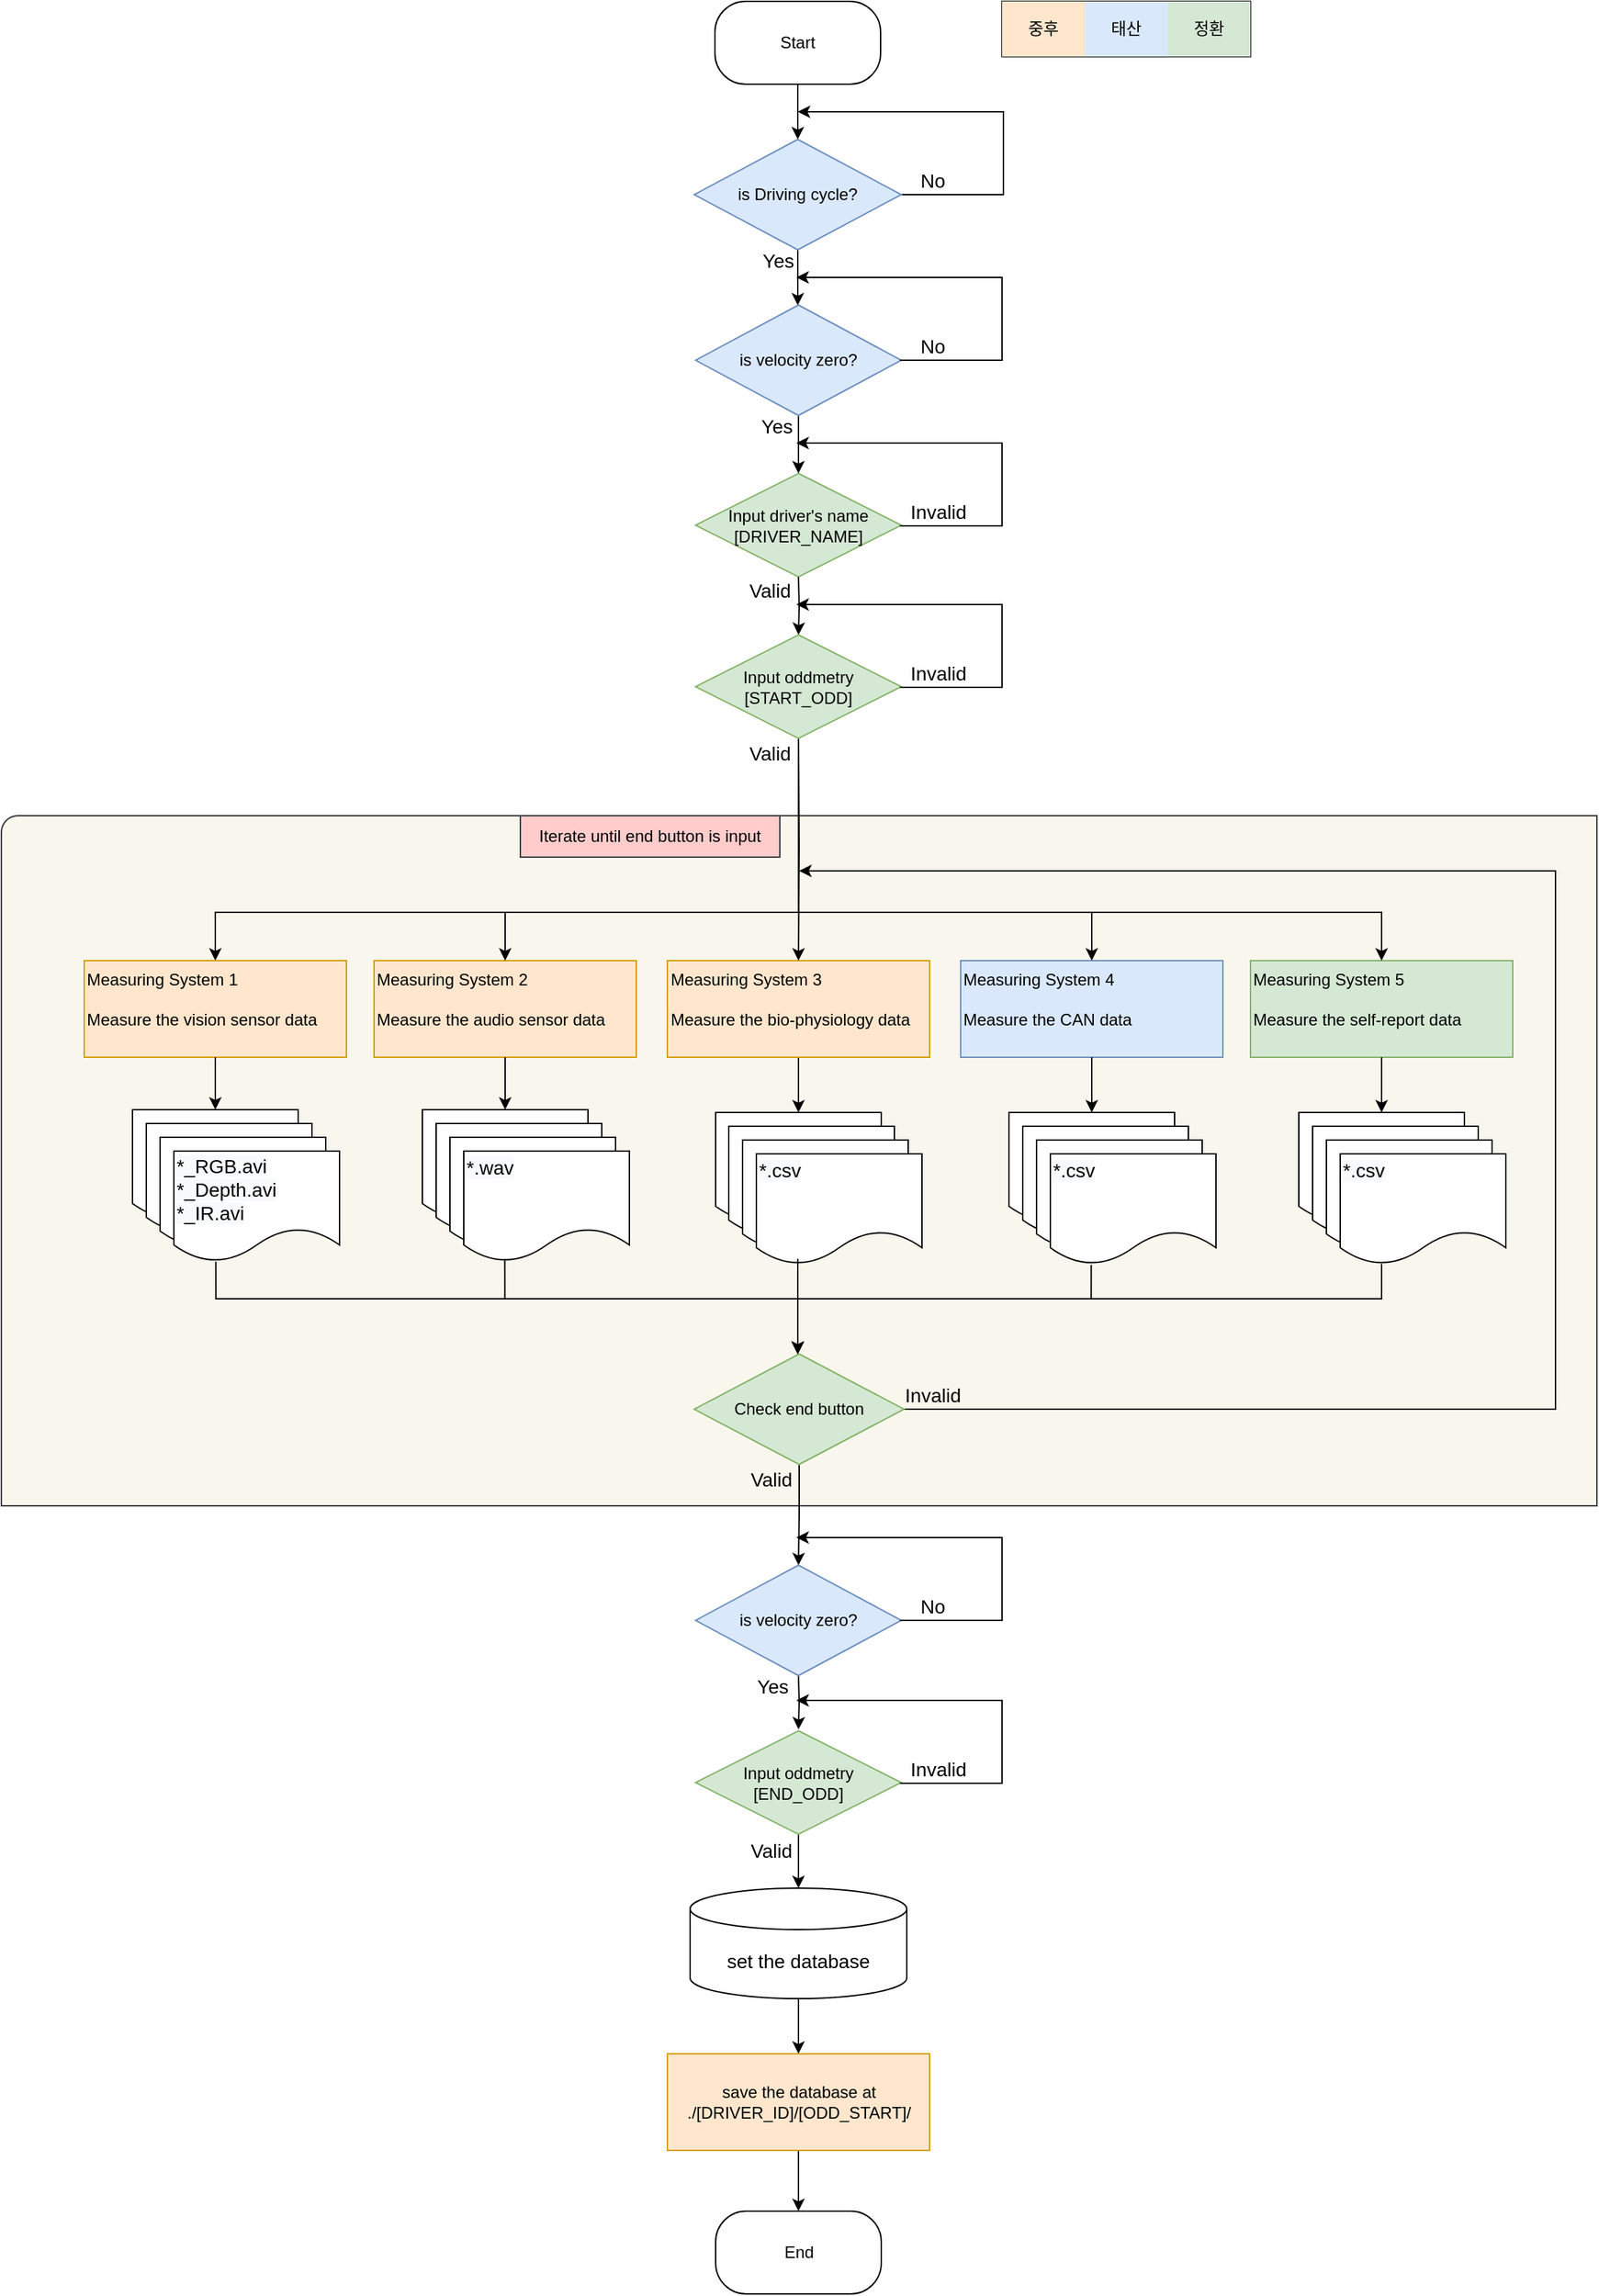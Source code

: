 <mxfile version="14.7.3" type="github">
  <diagram id="9sjSQOluyWNxVxPV03U9" name="Page-1">
    <mxGraphModel dx="2125" dy="693" grid="1" gridSize="10" guides="1" tooltips="1" connect="1" arrows="1" fold="1" page="1" pageScale="1" pageWidth="827" pageHeight="1169" math="0" shadow="0">
      <root>
        <mxCell id="0" />
        <mxCell id="1" parent="0" />
        <mxCell id="drxS9ock35KbLHNgBIPW-17" value="" style="verticalLabelPosition=bottom;verticalAlign=top;html=1;shape=mxgraph.basic.corner_round_rect;dx=6;fillColor=#f9f7ed;strokeColor=#36393d;" vertex="1" parent="1">
          <mxGeometry x="-366" y="940" width="1156" height="500" as="geometry" />
        </mxCell>
        <mxCell id="3FpeJXdNMxqSQx9x5M5K-36" style="edgeStyle=orthogonalEdgeStyle;rounded=0;orthogonalLoop=1;jettySize=auto;html=1;entryX=0.5;entryY=0;entryDx=0;entryDy=0;fontSize=14;" parent="1" source="m9pNgjzwdB8XfwKqfXNE-1" target="m9pNgjzwdB8XfwKqfXNE-2" edge="1">
          <mxGeometry relative="1" as="geometry" />
        </mxCell>
        <mxCell id="m9pNgjzwdB8XfwKqfXNE-1" value="Start" style="rounded=1;whiteSpace=wrap;html=1;arcSize=37;" parent="1" vertex="1">
          <mxGeometry x="151" y="350" width="120" height="60" as="geometry" />
        </mxCell>
        <mxCell id="3FpeJXdNMxqSQx9x5M5K-37" style="edgeStyle=orthogonalEdgeStyle;rounded=0;orthogonalLoop=1;jettySize=auto;html=1;fontSize=14;" parent="1" source="m9pNgjzwdB8XfwKqfXNE-2" target="m9pNgjzwdB8XfwKqfXNE-16" edge="1">
          <mxGeometry relative="1" as="geometry">
            <Array as="points">
              <mxPoint x="211" y="550" />
              <mxPoint x="211" y="550" />
            </Array>
          </mxGeometry>
        </mxCell>
        <mxCell id="drxS9ock35KbLHNgBIPW-2" value="" style="edgeStyle=orthogonalEdgeStyle;rounded=0;orthogonalLoop=1;jettySize=auto;html=1;" edge="1" parent="1" source="m9pNgjzwdB8XfwKqfXNE-2">
          <mxGeometry relative="1" as="geometry">
            <mxPoint x="211" y="430" as="targetPoint" />
            <Array as="points">
              <mxPoint x="360" y="490" />
              <mxPoint x="360" y="430" />
            </Array>
          </mxGeometry>
        </mxCell>
        <mxCell id="m9pNgjzwdB8XfwKqfXNE-2" value="is Driving cycle?" style="rhombus;whiteSpace=wrap;html=1;fillColor=#dae8fc;strokeColor=#6c8ebf;" parent="1" vertex="1">
          <mxGeometry x="136" y="450" width="150" height="80" as="geometry" />
        </mxCell>
        <mxCell id="m9pNgjzwdB8XfwKqfXNE-22" style="edgeStyle=orthogonalEdgeStyle;rounded=0;orthogonalLoop=1;jettySize=auto;html=1;exitX=0.5;exitY=1;exitDx=0;exitDy=0;fontSize=14;" parent="1" target="m9pNgjzwdB8XfwKqfXNE-15" edge="1">
          <mxGeometry relative="1" as="geometry">
            <mxPoint x="404" y="990" as="targetPoint" />
            <mxPoint x="211.5" y="878" as="sourcePoint" />
            <Array as="points">
              <mxPoint x="211" y="1010" />
              <mxPoint x="-211" y="1010" />
            </Array>
          </mxGeometry>
        </mxCell>
        <mxCell id="m9pNgjzwdB8XfwKqfXNE-12" value="Input driver&#39;s name&lt;br&gt;[DRIVER_NAME]" style="rhombus;whiteSpace=wrap;html=1;fillColor=#d5e8d4;strokeColor=#82b366;" parent="1" vertex="1">
          <mxGeometry x="137" y="692" width="149" height="75" as="geometry" />
        </mxCell>
        <mxCell id="m9pNgjzwdB8XfwKqfXNE-15" value="Measuring System 1&lt;br&gt;&lt;br&gt;&lt;div style=&quot;text-align: right&quot;&gt;&lt;span&gt;Measure the vision sensor data&lt;/span&gt;&lt;/div&gt;" style="whiteSpace=wrap;html=1;align=left;verticalAlign=top;fillColor=#ffe6cc;strokeColor=#d79b00;" parent="1" vertex="1">
          <mxGeometry x="-306" y="1045" width="190" height="70" as="geometry" />
        </mxCell>
        <mxCell id="3FpeJXdNMxqSQx9x5M5K-38" style="edgeStyle=orthogonalEdgeStyle;rounded=0;orthogonalLoop=1;jettySize=auto;html=1;fontSize=14;" parent="1" source="m9pNgjzwdB8XfwKqfXNE-16" target="m9pNgjzwdB8XfwKqfXNE-12" edge="1">
          <mxGeometry relative="1" as="geometry" />
        </mxCell>
        <mxCell id="m9pNgjzwdB8XfwKqfXNE-16" value="is velocity zero?" style="rhombus;whiteSpace=wrap;html=1;fillColor=#dae8fc;strokeColor=#6c8ebf;" parent="1" vertex="1">
          <mxGeometry x="137" y="570" width="149" height="80" as="geometry" />
        </mxCell>
        <mxCell id="3FpeJXdNMxqSQx9x5M5K-30" style="edgeStyle=orthogonalEdgeStyle;rounded=0;orthogonalLoop=1;jettySize=auto;html=1;exitX=1;exitY=0.5;exitDx=0;exitDy=0;fontSize=14;" parent="1" source="m9pNgjzwdB8XfwKqfXNE-21" edge="1">
          <mxGeometry relative="1" as="geometry">
            <mxPoint x="212" y="980" as="targetPoint" />
            <Array as="points">
              <mxPoint x="760" y="1370" />
              <mxPoint x="760" y="980" />
              <mxPoint x="212" y="980" />
            </Array>
          </mxGeometry>
        </mxCell>
        <mxCell id="3FpeJXdNMxqSQx9x5M5K-53" style="edgeStyle=orthogonalEdgeStyle;rounded=0;orthogonalLoop=1;jettySize=auto;html=1;fontSize=14;entryX=0.5;entryY=0;entryDx=0;entryDy=0;" parent="1" source="m9pNgjzwdB8XfwKqfXNE-21" target="drxS9ock35KbLHNgBIPW-22" edge="1">
          <mxGeometry relative="1" as="geometry">
            <mxPoint x="211.5" y="1482" as="targetPoint" />
          </mxGeometry>
        </mxCell>
        <mxCell id="m9pNgjzwdB8XfwKqfXNE-21" value="Check end button" style="rhombus;whiteSpace=wrap;html=1;fillColor=#d5e8d4;strokeColor=#82b366;" parent="1" vertex="1">
          <mxGeometry x="136" y="1330" width="152" height="80" as="geometry" />
        </mxCell>
        <mxCell id="3FpeJXdNMxqSQx9x5M5K-54" style="edgeStyle=orthogonalEdgeStyle;rounded=0;orthogonalLoop=1;jettySize=auto;html=1;fontSize=14;exitX=0.5;exitY=1;exitDx=0;exitDy=0;" parent="1" source="drxS9ock35KbLHNgBIPW-28" target="m9pNgjzwdB8XfwKqfXNE-29" edge="1">
          <mxGeometry relative="1" as="geometry">
            <mxPoint x="211.5" y="1682" as="sourcePoint" />
          </mxGeometry>
        </mxCell>
        <mxCell id="m9pNgjzwdB8XfwKqfXNE-26" value="" style="shape=document;whiteSpace=wrap;html=1;boundedLbl=1;fontSize=14;align=left;" parent="1" vertex="1">
          <mxGeometry x="-271" y="1153" width="120" height="80" as="geometry" />
        </mxCell>
        <mxCell id="3FpeJXdNMxqSQx9x5M5K-55" style="edgeStyle=orthogonalEdgeStyle;rounded=0;orthogonalLoop=1;jettySize=auto;html=1;entryX=0.5;entryY=0;entryDx=0;entryDy=0;fontSize=14;" parent="1" source="m9pNgjzwdB8XfwKqfXNE-29" target="3FpeJXdNMxqSQx9x5M5K-29" edge="1">
          <mxGeometry relative="1" as="geometry" />
        </mxCell>
        <mxCell id="m9pNgjzwdB8XfwKqfXNE-29" value="set the database" style="shape=cylinder3;whiteSpace=wrap;html=1;boundedLbl=1;backgroundOutline=1;size=15;fontSize=14;align=center;" parent="1" vertex="1">
          <mxGeometry x="133" y="1717" width="157" height="80" as="geometry" />
        </mxCell>
        <mxCell id="3FpeJXdNMxqSQx9x5M5K-1" value="" style="shape=document;whiteSpace=wrap;html=1;boundedLbl=1;fontSize=14;align=left;" parent="1" vertex="1">
          <mxGeometry x="-261" y="1163" width="120" height="80" as="geometry" />
        </mxCell>
        <mxCell id="3FpeJXdNMxqSQx9x5M5K-2" value="" style="shape=document;whiteSpace=wrap;html=1;boundedLbl=1;fontSize=14;align=left;" parent="1" vertex="1">
          <mxGeometry x="-251" y="1173" width="120" height="80" as="geometry" />
        </mxCell>
        <mxCell id="3FpeJXdNMxqSQx9x5M5K-3" value="&#xa;&#xa;&lt;span style=&quot;color: rgb(0, 0, 0); font-family: helvetica; font-size: 14px; font-style: normal; font-weight: 400; letter-spacing: normal; text-indent: 0px; text-transform: none; word-spacing: 0px; background-color: rgb(248, 249, 250); display: inline; float: none;&quot;&gt;*_RGB.avi&lt;/span&gt;&lt;br style=&quot;color: rgb(0, 0, 0); font-family: helvetica; font-size: 14px; font-style: normal; font-weight: 400; letter-spacing: normal; text-indent: 0px; text-transform: none; word-spacing: 0px; background-color: rgb(248, 249, 250);&quot;&gt;&lt;span style=&quot;color: rgb(0, 0, 0); font-family: helvetica; font-size: 14px; font-style: normal; font-weight: 400; letter-spacing: normal; text-indent: 0px; text-transform: none; word-spacing: 0px; background-color: rgb(248, 249, 250); display: inline; float: none;&quot;&gt;*_Depth.avi&lt;/span&gt;&lt;br style=&quot;color: rgb(0, 0, 0); font-family: helvetica; font-size: 14px; font-style: normal; font-weight: 400; letter-spacing: normal; text-indent: 0px; text-transform: none; word-spacing: 0px; background-color: rgb(248, 249, 250);&quot;&gt;&lt;span style=&quot;color: rgb(0, 0, 0); font-family: helvetica; font-size: 14px; font-style: normal; font-weight: 400; letter-spacing: normal; text-indent: 0px; text-transform: none; word-spacing: 0px; background-color: rgb(248, 249, 250); display: inline; float: none;&quot;&gt;*_IR.avi&lt;/span&gt;&#xa;&#xa;" style="shape=document;whiteSpace=wrap;html=1;boundedLbl=1;fontSize=14;align=left;verticalAlign=middle;" parent="1" vertex="1">
          <mxGeometry x="-241" y="1183" width="120" height="80" as="geometry" />
        </mxCell>
        <mxCell id="3FpeJXdNMxqSQx9x5M5K-4" value="Measuring System 2&lt;br&gt;&lt;br&gt;&lt;div style=&quot;text-align: right&quot;&gt;&lt;span&gt;Measure the audio sensor data&lt;/span&gt;&lt;/div&gt;" style="whiteSpace=wrap;html=1;align=left;verticalAlign=top;fillColor=#ffe6cc;strokeColor=#d79b00;" parent="1" vertex="1">
          <mxGeometry x="-96" y="1045" width="190" height="70" as="geometry" />
        </mxCell>
        <mxCell id="3FpeJXdNMxqSQx9x5M5K-45" style="edgeStyle=orthogonalEdgeStyle;rounded=0;orthogonalLoop=1;jettySize=auto;html=1;fontSize=14;" parent="1" source="3FpeJXdNMxqSQx9x5M5K-5" target="3FpeJXdNMxqSQx9x5M5K-11" edge="1">
          <mxGeometry relative="1" as="geometry" />
        </mxCell>
        <mxCell id="3FpeJXdNMxqSQx9x5M5K-5" value="Measuring System 3&lt;br&gt;&lt;br&gt;&lt;div style=&quot;text-align: right&quot;&gt;Measure the bio-physiology data&lt;br&gt;&lt;/div&gt;" style="whiteSpace=wrap;html=1;align=left;verticalAlign=top;fillColor=#ffe6cc;strokeColor=#d79b00;" parent="1" vertex="1">
          <mxGeometry x="116.5" y="1045" width="190" height="70" as="geometry" />
        </mxCell>
        <mxCell id="3FpeJXdNMxqSQx9x5M5K-6" value="Measuring System 4&lt;br&gt;&lt;br&gt;&lt;div style=&quot;text-align: right&quot;&gt;&lt;span&gt;Measure the CAN data&lt;/span&gt;&lt;/div&gt;" style="whiteSpace=wrap;html=1;align=left;verticalAlign=top;fillColor=#dae8fc;strokeColor=#6c8ebf;" parent="1" vertex="1">
          <mxGeometry x="329" y="1045" width="190" height="70" as="geometry" />
        </mxCell>
        <mxCell id="3FpeJXdNMxqSQx9x5M5K-7" value="" style="shape=document;whiteSpace=wrap;html=1;boundedLbl=1;fontSize=14;align=left;" parent="1" vertex="1">
          <mxGeometry x="-61" y="1153" width="120" height="80" as="geometry" />
        </mxCell>
        <mxCell id="3FpeJXdNMxqSQx9x5M5K-8" value="" style="shape=document;whiteSpace=wrap;html=1;boundedLbl=1;fontSize=14;align=left;" parent="1" vertex="1">
          <mxGeometry x="-51" y="1163" width="120" height="80" as="geometry" />
        </mxCell>
        <mxCell id="3FpeJXdNMxqSQx9x5M5K-9" value="" style="shape=document;whiteSpace=wrap;html=1;boundedLbl=1;fontSize=14;align=left;" parent="1" vertex="1">
          <mxGeometry x="-41" y="1173" width="120" height="80" as="geometry" />
        </mxCell>
        <mxCell id="3FpeJXdNMxqSQx9x5M5K-10" value="&#xa;&#xa;&lt;span style=&quot;color: rgb(0, 0, 0); font-family: helvetica; font-size: 14px; font-style: normal; font-weight: 400; letter-spacing: normal; text-align: left; text-indent: 0px; text-transform: none; word-spacing: 0px; background-color: rgb(248, 249, 250); display: inline; float: none;&quot;&gt;*.wav&lt;/span&gt;&#xa;&#xa;" style="shape=document;whiteSpace=wrap;html=1;boundedLbl=1;fontSize=14;align=left;verticalAlign=bottom;" parent="1" vertex="1">
          <mxGeometry x="-31" y="1183" width="120" height="80" as="geometry" />
        </mxCell>
        <mxCell id="3FpeJXdNMxqSQx9x5M5K-11" value="" style="shape=document;whiteSpace=wrap;html=1;boundedLbl=1;fontSize=14;align=left;" parent="1" vertex="1">
          <mxGeometry x="151.5" y="1155" width="120" height="80" as="geometry" />
        </mxCell>
        <mxCell id="3FpeJXdNMxqSQx9x5M5K-12" value="" style="shape=document;whiteSpace=wrap;html=1;boundedLbl=1;fontSize=14;align=left;" parent="1" vertex="1">
          <mxGeometry x="161" y="1165" width="120" height="80" as="geometry" />
        </mxCell>
        <mxCell id="3FpeJXdNMxqSQx9x5M5K-13" value="" style="shape=document;whiteSpace=wrap;html=1;boundedLbl=1;fontSize=14;align=left;" parent="1" vertex="1">
          <mxGeometry x="171" y="1175" width="120" height="80" as="geometry" />
        </mxCell>
        <mxCell id="3FpeJXdNMxqSQx9x5M5K-14" value="&#xa;&#xa;&lt;span style=&quot;color: rgb(0, 0, 0); font-family: helvetica; font-size: 14px; font-style: normal; font-weight: 400; letter-spacing: normal; text-align: left; text-indent: 0px; text-transform: none; word-spacing: 0px; background-color: rgb(248, 249, 250); display: inline; float: none;&quot;&gt;*.csv&lt;/span&gt;&#xa;&#xa;" style="shape=document;whiteSpace=wrap;html=1;boundedLbl=1;fontSize=14;align=left;verticalAlign=bottom;" parent="1" vertex="1">
          <mxGeometry x="181" y="1185" width="120" height="80" as="geometry" />
        </mxCell>
        <mxCell id="3FpeJXdNMxqSQx9x5M5K-15" value="" style="shape=document;whiteSpace=wrap;html=1;boundedLbl=1;fontSize=14;align=left;" parent="1" vertex="1">
          <mxGeometry x="364" y="1155" width="120" height="80" as="geometry" />
        </mxCell>
        <mxCell id="3FpeJXdNMxqSQx9x5M5K-16" value="" style="shape=document;whiteSpace=wrap;html=1;boundedLbl=1;fontSize=14;align=left;" parent="1" vertex="1">
          <mxGeometry x="374" y="1165" width="120" height="80" as="geometry" />
        </mxCell>
        <mxCell id="3FpeJXdNMxqSQx9x5M5K-17" value="" style="shape=document;whiteSpace=wrap;html=1;boundedLbl=1;fontSize=14;align=left;" parent="1" vertex="1">
          <mxGeometry x="384" y="1175" width="120" height="80" as="geometry" />
        </mxCell>
        <mxCell id="3FpeJXdNMxqSQx9x5M5K-18" value="&#xa;&#xa;&lt;span style=&quot;color: rgb(0, 0, 0); font-family: helvetica; font-size: 14px; font-style: normal; font-weight: 400; letter-spacing: normal; text-align: left; text-indent: 0px; text-transform: none; word-spacing: 0px; background-color: rgb(248, 249, 250); display: inline; float: none;&quot;&gt;*.csv&lt;/span&gt;&#xa;&#xa;" style="shape=document;whiteSpace=wrap;html=1;boundedLbl=1;fontSize=14;align=left;verticalAlign=bottom;" parent="1" vertex="1">
          <mxGeometry x="394" y="1185" width="120" height="80" as="geometry" />
        </mxCell>
        <mxCell id="3FpeJXdNMxqSQx9x5M5K-23" value="Measuring System 5&lt;br&gt;&lt;br&gt;&lt;div style=&quot;text-align: right&quot;&gt;&lt;span&gt;Measure the self-report data&lt;/span&gt;&lt;/div&gt;" style="whiteSpace=wrap;html=1;align=left;verticalAlign=top;fillColor=#d5e8d4;strokeColor=#82b366;" parent="1" vertex="1">
          <mxGeometry x="539" y="1045" width="190" height="70" as="geometry" />
        </mxCell>
        <mxCell id="3FpeJXdNMxqSQx9x5M5K-24" value="" style="shape=document;whiteSpace=wrap;html=1;boundedLbl=1;fontSize=14;align=left;" parent="1" vertex="1">
          <mxGeometry x="574" y="1155" width="120" height="80" as="geometry" />
        </mxCell>
        <mxCell id="3FpeJXdNMxqSQx9x5M5K-25" value="" style="shape=document;whiteSpace=wrap;html=1;boundedLbl=1;fontSize=14;align=left;" parent="1" vertex="1">
          <mxGeometry x="584" y="1165" width="120" height="80" as="geometry" />
        </mxCell>
        <mxCell id="3FpeJXdNMxqSQx9x5M5K-26" value="" style="shape=document;whiteSpace=wrap;html=1;boundedLbl=1;fontSize=14;align=left;" parent="1" vertex="1">
          <mxGeometry x="594" y="1175" width="120" height="80" as="geometry" />
        </mxCell>
        <mxCell id="3FpeJXdNMxqSQx9x5M5K-27" value="&#xa;&#xa;&lt;span style=&quot;color: rgb(0, 0, 0); font-family: helvetica; font-size: 14px; font-style: normal; font-weight: 400; letter-spacing: normal; text-align: left; text-indent: 0px; text-transform: none; word-spacing: 0px; background-color: rgb(248, 249, 250); display: inline; float: none;&quot;&gt;*.csv&lt;/span&gt;&#xa;&#xa;" style="shape=document;whiteSpace=wrap;html=1;boundedLbl=1;fontSize=14;align=left;verticalAlign=bottom;" parent="1" vertex="1">
          <mxGeometry x="604" y="1185" width="120" height="80" as="geometry" />
        </mxCell>
        <mxCell id="3FpeJXdNMxqSQx9x5M5K-44" style="edgeStyle=orthogonalEdgeStyle;rounded=0;orthogonalLoop=1;jettySize=auto;html=1;fontSize=14;" parent="1" source="3FpeJXdNMxqSQx9x5M5K-29" target="3FpeJXdNMxqSQx9x5M5K-43" edge="1">
          <mxGeometry relative="1" as="geometry" />
        </mxCell>
        <mxCell id="3FpeJXdNMxqSQx9x5M5K-29" value="save the database at&lt;br&gt;./[DRIVER_ID]/[ODD_START]/" style="whiteSpace=wrap;html=1;align=center;verticalAlign=middle;fillColor=#ffe6cc;strokeColor=#d79b00;" parent="1" vertex="1">
          <mxGeometry x="116.5" y="1837" width="190" height="70" as="geometry" />
        </mxCell>
        <mxCell id="3FpeJXdNMxqSQx9x5M5K-31" style="edgeStyle=orthogonalEdgeStyle;rounded=0;orthogonalLoop=1;jettySize=auto;html=1;exitX=0.5;exitY=1;exitDx=0;exitDy=0;fontSize=14;entryX=0.5;entryY=0;entryDx=0;entryDy=0;" parent="1" target="3FpeJXdNMxqSQx9x5M5K-4" edge="1">
          <mxGeometry relative="1" as="geometry">
            <mxPoint x="-200.941" y="1040" as="targetPoint" />
            <mxPoint x="211.5" y="878" as="sourcePoint" />
            <Array as="points">
              <mxPoint x="211" y="1010" />
              <mxPoint x="-1" y="1010" />
            </Array>
          </mxGeometry>
        </mxCell>
        <mxCell id="3FpeJXdNMxqSQx9x5M5K-32" style="edgeStyle=orthogonalEdgeStyle;rounded=0;orthogonalLoop=1;jettySize=auto;html=1;exitX=0.5;exitY=1;exitDx=0;exitDy=0;fontSize=14;" parent="1" target="3FpeJXdNMxqSQx9x5M5K-5" edge="1">
          <mxGeometry relative="1" as="geometry">
            <mxPoint x="9" y="1040" as="targetPoint" />
            <mxPoint x="211.5" y="878" as="sourcePoint" />
          </mxGeometry>
        </mxCell>
        <mxCell id="3FpeJXdNMxqSQx9x5M5K-33" style="edgeStyle=orthogonalEdgeStyle;rounded=0;orthogonalLoop=1;jettySize=auto;html=1;exitX=0.5;exitY=1;exitDx=0;exitDy=0;fontSize=14;entryX=0.5;entryY=0;entryDx=0;entryDy=0;" parent="1" target="3FpeJXdNMxqSQx9x5M5K-6" edge="1">
          <mxGeometry relative="1" as="geometry">
            <mxPoint x="19" y="1050" as="targetPoint" />
            <mxPoint x="211.5" y="878" as="sourcePoint" />
            <Array as="points">
              <mxPoint x="211" y="1010" />
              <mxPoint x="424" y="1010" />
            </Array>
          </mxGeometry>
        </mxCell>
        <mxCell id="3FpeJXdNMxqSQx9x5M5K-34" style="edgeStyle=orthogonalEdgeStyle;rounded=0;orthogonalLoop=1;jettySize=auto;html=1;fontSize=14;entryX=0.5;entryY=0;entryDx=0;entryDy=0;exitX=0.5;exitY=1;exitDx=0;exitDy=0;" parent="1" target="3FpeJXdNMxqSQx9x5M5K-23" edge="1">
          <mxGeometry relative="1" as="geometry">
            <mxPoint x="434.0" y="1040" as="targetPoint" />
            <mxPoint x="211.5" y="878" as="sourcePoint" />
            <Array as="points">
              <mxPoint x="211" y="1010" />
              <mxPoint x="634" y="1010" />
            </Array>
          </mxGeometry>
        </mxCell>
        <mxCell id="3FpeJXdNMxqSQx9x5M5K-43" value="End" style="rounded=1;whiteSpace=wrap;html=1;arcSize=37;" parent="1" vertex="1">
          <mxGeometry x="151.5" y="1951" width="120" height="60" as="geometry" />
        </mxCell>
        <mxCell id="3FpeJXdNMxqSQx9x5M5K-48" style="edgeStyle=orthogonalEdgeStyle;rounded=0;orthogonalLoop=1;jettySize=auto;html=1;fontSize=14;exitX=0.25;exitY=1.007;exitDx=0;exitDy=0;exitPerimeter=0;" parent="1" source="3FpeJXdNMxqSQx9x5M5K-14" edge="1">
          <mxGeometry relative="1" as="geometry">
            <mxPoint x="211.16" y="1331" as="sourcePoint" />
            <mxPoint x="211" y="1330" as="targetPoint" />
            <Array as="points">
              <mxPoint x="211" y="1261" />
              <mxPoint x="211" y="1261" />
            </Array>
          </mxGeometry>
        </mxCell>
        <mxCell id="3FpeJXdNMxqSQx9x5M5K-49" style="edgeStyle=orthogonalEdgeStyle;rounded=0;orthogonalLoop=1;jettySize=auto;html=1;fontSize=14;exitX=0.248;exitY=0.977;exitDx=0;exitDy=0;exitPerimeter=0;" parent="1" source="3FpeJXdNMxqSQx9x5M5K-10" edge="1">
          <mxGeometry relative="1" as="geometry">
            <mxPoint x="251" y="1311" as="sourcePoint" />
            <mxPoint x="211" y="1330" as="targetPoint" />
            <Array as="points">
              <mxPoint x="-1" y="1290" />
              <mxPoint x="211" y="1290" />
            </Array>
          </mxGeometry>
        </mxCell>
        <mxCell id="3FpeJXdNMxqSQx9x5M5K-50" style="edgeStyle=orthogonalEdgeStyle;rounded=0;orthogonalLoop=1;jettySize=auto;html=1;fontSize=14;exitX=0.253;exitY=1.002;exitDx=0;exitDy=0;exitPerimeter=0;" parent="1" source="3FpeJXdNMxqSQx9x5M5K-3" edge="1">
          <mxGeometry relative="1" as="geometry">
            <mxPoint x="-177" y="1281" as="sourcePoint" />
            <mxPoint x="211" y="1330" as="targetPoint" />
            <Array as="points">
              <mxPoint x="-211" y="1290" />
              <mxPoint x="211" y="1290" />
            </Array>
          </mxGeometry>
        </mxCell>
        <mxCell id="3FpeJXdNMxqSQx9x5M5K-51" style="edgeStyle=orthogonalEdgeStyle;rounded=0;orthogonalLoop=1;jettySize=auto;html=1;fontSize=14;exitX=0.247;exitY=1.007;exitDx=0;exitDy=0;exitPerimeter=0;" parent="1" source="3FpeJXdNMxqSQx9x5M5K-18" edge="1">
          <mxGeometry relative="1" as="geometry">
            <mxPoint x="390" y="1371" as="sourcePoint" />
            <mxPoint x="211" y="1330" as="targetPoint" />
            <Array as="points">
              <mxPoint x="424" y="1290" />
              <mxPoint x="211" y="1290" />
            </Array>
          </mxGeometry>
        </mxCell>
        <mxCell id="3FpeJXdNMxqSQx9x5M5K-52" style="edgeStyle=orthogonalEdgeStyle;rounded=0;orthogonalLoop=1;jettySize=auto;html=1;fontSize=14;exitX=0.25;exitY=0.997;exitDx=0;exitDy=0;exitPerimeter=0;" parent="1" source="3FpeJXdNMxqSQx9x5M5K-27" edge="1">
          <mxGeometry relative="1" as="geometry">
            <mxPoint x="466.64" y="1293.16" as="sourcePoint" />
            <mxPoint x="211" y="1330" as="targetPoint" />
            <Array as="points">
              <mxPoint x="634" y="1290" />
              <mxPoint x="211" y="1290" />
            </Array>
          </mxGeometry>
        </mxCell>
        <mxCell id="3FpeJXdNMxqSQx9x5M5K-57" style="edgeStyle=orthogonalEdgeStyle;rounded=0;orthogonalLoop=1;jettySize=auto;html=1;fontSize=14;" parent="1" edge="1">
          <mxGeometry relative="1" as="geometry">
            <mxPoint x="211.5" y="1562" as="sourcePoint" />
            <mxPoint x="211.5" y="1602" as="targetPoint" />
          </mxGeometry>
        </mxCell>
        <mxCell id="3FpeJXdNMxqSQx9x5M5K-58" style="edgeStyle=orthogonalEdgeStyle;rounded=0;orthogonalLoop=1;jettySize=auto;html=1;fontSize=14;exitX=0.5;exitY=1;exitDx=0;exitDy=0;entryX=0.5;entryY=0;entryDx=0;entryDy=0;" parent="1" source="3FpeJXdNMxqSQx9x5M5K-4" target="3FpeJXdNMxqSQx9x5M5K-7" edge="1">
          <mxGeometry relative="1" as="geometry">
            <mxPoint x="221.5" y="1157" as="sourcePoint" />
            <mxPoint x="221.5" y="1247" as="targetPoint" />
          </mxGeometry>
        </mxCell>
        <mxCell id="3FpeJXdNMxqSQx9x5M5K-59" style="edgeStyle=orthogonalEdgeStyle;rounded=0;orthogonalLoop=1;jettySize=auto;html=1;fontSize=14;exitX=0.5;exitY=1;exitDx=0;exitDy=0;entryX=0.5;entryY=0;entryDx=0;entryDy=0;" parent="1" source="m9pNgjzwdB8XfwKqfXNE-15" target="m9pNgjzwdB8XfwKqfXNE-26" edge="1">
          <mxGeometry relative="1" as="geometry">
            <mxPoint x="9" y="1157" as="sourcePoint" />
            <mxPoint x="-6" y="1247" as="targetPoint" />
          </mxGeometry>
        </mxCell>
        <mxCell id="3FpeJXdNMxqSQx9x5M5K-60" style="edgeStyle=orthogonalEdgeStyle;rounded=0;orthogonalLoop=1;jettySize=auto;html=1;fontSize=14;exitX=0.5;exitY=1;exitDx=0;exitDy=0;entryX=0.5;entryY=0;entryDx=0;entryDy=0;" parent="1" source="3FpeJXdNMxqSQx9x5M5K-6" target="3FpeJXdNMxqSQx9x5M5K-15" edge="1">
          <mxGeometry relative="1" as="geometry">
            <mxPoint x="221.5" y="1157" as="sourcePoint" />
            <mxPoint x="221.5" y="1247" as="targetPoint" />
          </mxGeometry>
        </mxCell>
        <mxCell id="3FpeJXdNMxqSQx9x5M5K-61" style="edgeStyle=orthogonalEdgeStyle;rounded=0;orthogonalLoop=1;jettySize=auto;html=1;fontSize=14;exitX=0.5;exitY=1;exitDx=0;exitDy=0;entryX=0.5;entryY=0;entryDx=0;entryDy=0;" parent="1" source="3FpeJXdNMxqSQx9x5M5K-23" target="3FpeJXdNMxqSQx9x5M5K-24" edge="1">
          <mxGeometry relative="1" as="geometry">
            <mxPoint x="231.5" y="1167" as="sourcePoint" />
            <mxPoint x="231.5" y="1257" as="targetPoint" />
          </mxGeometry>
        </mxCell>
        <mxCell id="3FpeJXdNMxqSQx9x5M5K-62" value="" style="shape=table;html=1;whiteSpace=wrap;startSize=0;container=1;collapsible=0;childLayout=tableLayout;fontSize=14;align=left;" parent="1" vertex="1">
          <mxGeometry x="359" y="350" width="180" height="40" as="geometry" />
        </mxCell>
        <mxCell id="3FpeJXdNMxqSQx9x5M5K-63" value="" style="shape=partialRectangle;html=1;whiteSpace=wrap;collapsible=0;dropTarget=0;pointerEvents=0;fillColor=none;top=0;left=0;bottom=0;right=0;points=[[0,0.5],[1,0.5]];portConstraint=eastwest;" parent="3FpeJXdNMxqSQx9x5M5K-62" vertex="1">
          <mxGeometry width="180" height="40" as="geometry" />
        </mxCell>
        <mxCell id="3FpeJXdNMxqSQx9x5M5K-64" value="중후" style="shape=partialRectangle;html=1;whiteSpace=wrap;connectable=0;fillColor=#ffe6cc;top=0;left=0;bottom=0;right=0;overflow=hidden;strokeColor=#d79b00;" parent="3FpeJXdNMxqSQx9x5M5K-63" vertex="1">
          <mxGeometry width="60" height="40" as="geometry" />
        </mxCell>
        <mxCell id="3FpeJXdNMxqSQx9x5M5K-65" value="태산" style="shape=partialRectangle;html=1;whiteSpace=wrap;connectable=0;fillColor=#dae8fc;top=0;left=0;bottom=0;right=0;overflow=hidden;strokeColor=#6c8ebf;" parent="3FpeJXdNMxqSQx9x5M5K-63" vertex="1">
          <mxGeometry x="60" width="60" height="40" as="geometry" />
        </mxCell>
        <mxCell id="3FpeJXdNMxqSQx9x5M5K-66" value="정환" style="shape=partialRectangle;html=1;whiteSpace=wrap;connectable=0;fillColor=#d5e8d4;top=0;left=0;bottom=0;right=0;overflow=hidden;strokeColor=#82b366;" parent="3FpeJXdNMxqSQx9x5M5K-63" vertex="1">
          <mxGeometry x="120" width="60" height="40" as="geometry" />
        </mxCell>
        <mxCell id="3FpeJXdNMxqSQx9x5M5K-80" value="Yes" style="text;html=1;strokeColor=none;fillColor=none;align=center;verticalAlign=middle;whiteSpace=wrap;rounded=0;fontSize=14;" parent="1" vertex="1">
          <mxGeometry x="177" y="528" width="40" height="20" as="geometry" />
        </mxCell>
        <mxCell id="3FpeJXdNMxqSQx9x5M5K-82" value="Yes" style="text;html=1;strokeColor=none;fillColor=none;align=center;verticalAlign=middle;whiteSpace=wrap;rounded=0;fontSize=14;" parent="1" vertex="1">
          <mxGeometry x="176" y="648" width="40" height="20" as="geometry" />
        </mxCell>
        <mxCell id="3FpeJXdNMxqSQx9x5M5K-83" value="Valid" style="text;html=1;strokeColor=none;fillColor=none;align=center;verticalAlign=middle;whiteSpace=wrap;rounded=0;fontSize=14;" parent="1" vertex="1">
          <mxGeometry x="171" y="767" width="40" height="20" as="geometry" />
        </mxCell>
        <mxCell id="3FpeJXdNMxqSQx9x5M5K-85" value="Valid" style="text;html=1;strokeColor=none;fillColor=none;align=center;verticalAlign=middle;whiteSpace=wrap;rounded=0;fontSize=14;" parent="1" vertex="1">
          <mxGeometry x="172" y="1411" width="40" height="20" as="geometry" />
        </mxCell>
        <mxCell id="3FpeJXdNMxqSQx9x5M5K-90" value="Invalid" style="text;html=1;strokeColor=none;fillColor=none;align=center;verticalAlign=middle;whiteSpace=wrap;rounded=0;fontSize=14;" parent="1" vertex="1">
          <mxGeometry x="289" y="1350" width="40" height="20" as="geometry" />
        </mxCell>
        <mxCell id="3FpeJXdNMxqSQx9x5M5K-91" value="Invalid" style="text;html=1;strokeColor=none;fillColor=none;align=center;verticalAlign=middle;whiteSpace=wrap;rounded=0;fontSize=14;" parent="1" vertex="1">
          <mxGeometry x="293" y="710" width="40" height="20" as="geometry" />
        </mxCell>
        <mxCell id="3FpeJXdNMxqSQx9x5M5K-93" value="No" style="text;html=1;strokeColor=none;fillColor=none;align=center;verticalAlign=middle;whiteSpace=wrap;rounded=0;fontSize=14;" parent="1" vertex="1">
          <mxGeometry x="288" y="589.5" width="42" height="21" as="geometry" />
        </mxCell>
        <mxCell id="3FpeJXdNMxqSQx9x5M5K-94" value="No" style="text;html=1;strokeColor=none;fillColor=none;align=center;verticalAlign=middle;whiteSpace=wrap;rounded=0;fontSize=14;" parent="1" vertex="1">
          <mxGeometry x="289" y="470" width="40" height="20" as="geometry" />
        </mxCell>
        <mxCell id="drxS9ock35KbLHNgBIPW-4" value="" style="edgeStyle=orthogonalEdgeStyle;rounded=0;orthogonalLoop=1;jettySize=auto;html=1;" edge="1" parent="1">
          <mxGeometry relative="1" as="geometry">
            <mxPoint x="285" y="610" as="sourcePoint" />
            <mxPoint x="210" y="550" as="targetPoint" />
            <Array as="points">
              <mxPoint x="359" y="610" />
              <mxPoint x="359" y="550" />
            </Array>
          </mxGeometry>
        </mxCell>
        <mxCell id="drxS9ock35KbLHNgBIPW-7" value="" style="edgeStyle=orthogonalEdgeStyle;rounded=0;orthogonalLoop=1;jettySize=auto;html=1;" edge="1" parent="1">
          <mxGeometry relative="1" as="geometry">
            <mxPoint x="285" y="730" as="sourcePoint" />
            <mxPoint x="210" y="670" as="targetPoint" />
            <Array as="points">
              <mxPoint x="359" y="730" />
              <mxPoint x="359" y="670" />
            </Array>
          </mxGeometry>
        </mxCell>
        <mxCell id="drxS9ock35KbLHNgBIPW-10" style="edgeStyle=orthogonalEdgeStyle;rounded=0;orthogonalLoop=1;jettySize=auto;html=1;fontSize=14;" edge="1" target="drxS9ock35KbLHNgBIPW-11" parent="1">
          <mxGeometry relative="1" as="geometry">
            <mxPoint x="211.5" y="767" as="sourcePoint" />
          </mxGeometry>
        </mxCell>
        <mxCell id="drxS9ock35KbLHNgBIPW-11" value="Input oddmetry&lt;br&gt;[START_ODD]" style="rhombus;whiteSpace=wrap;html=1;fillColor=#d5e8d4;strokeColor=#82b366;" vertex="1" parent="1">
          <mxGeometry x="137" y="809" width="149" height="75" as="geometry" />
        </mxCell>
        <mxCell id="drxS9ock35KbLHNgBIPW-12" value="Invalid" style="text;html=1;strokeColor=none;fillColor=none;align=center;verticalAlign=middle;whiteSpace=wrap;rounded=0;fontSize=14;" vertex="1" parent="1">
          <mxGeometry x="293" y="827" width="40" height="20" as="geometry" />
        </mxCell>
        <mxCell id="drxS9ock35KbLHNgBIPW-13" value="" style="edgeStyle=orthogonalEdgeStyle;rounded=0;orthogonalLoop=1;jettySize=auto;html=1;" edge="1" parent="1">
          <mxGeometry relative="1" as="geometry">
            <mxPoint x="285" y="847" as="sourcePoint" />
            <mxPoint x="210" y="787" as="targetPoint" />
            <Array as="points">
              <mxPoint x="359" y="847" />
              <mxPoint x="359" y="787" />
            </Array>
          </mxGeometry>
        </mxCell>
        <mxCell id="drxS9ock35KbLHNgBIPW-15" value="Valid" style="text;html=1;strokeColor=none;fillColor=none;align=center;verticalAlign=middle;whiteSpace=wrap;rounded=0;fontSize=14;" vertex="1" parent="1">
          <mxGeometry x="171" y="885" width="40" height="20" as="geometry" />
        </mxCell>
        <mxCell id="drxS9ock35KbLHNgBIPW-20" value="Iterate until end button is input" style="rounded=0;whiteSpace=wrap;html=1;fillColor=#ffcccc;strokeColor=#36393d;" vertex="1" parent="1">
          <mxGeometry x="10" y="940" width="188" height="30" as="geometry" />
        </mxCell>
        <mxCell id="drxS9ock35KbLHNgBIPW-22" value="is velocity zero?" style="rhombus;whiteSpace=wrap;html=1;fillColor=#dae8fc;strokeColor=#6c8ebf;" vertex="1" parent="1">
          <mxGeometry x="137" y="1483" width="149" height="80" as="geometry" />
        </mxCell>
        <mxCell id="drxS9ock35KbLHNgBIPW-23" value="Yes" style="text;html=1;strokeColor=none;fillColor=none;align=center;verticalAlign=middle;whiteSpace=wrap;rounded=0;fontSize=14;" vertex="1" parent="1">
          <mxGeometry x="173" y="1561" width="40" height="20" as="geometry" />
        </mxCell>
        <mxCell id="drxS9ock35KbLHNgBIPW-24" value="No" style="text;html=1;strokeColor=none;fillColor=none;align=center;verticalAlign=middle;whiteSpace=wrap;rounded=0;fontSize=14;" vertex="1" parent="1">
          <mxGeometry x="288" y="1502.5" width="42" height="21" as="geometry" />
        </mxCell>
        <mxCell id="drxS9ock35KbLHNgBIPW-25" value="" style="edgeStyle=orthogonalEdgeStyle;rounded=0;orthogonalLoop=1;jettySize=auto;html=1;" edge="1" parent="1">
          <mxGeometry relative="1" as="geometry">
            <mxPoint x="285" y="1523" as="sourcePoint" />
            <mxPoint x="210" y="1463" as="targetPoint" />
            <Array as="points">
              <mxPoint x="359" y="1523" />
              <mxPoint x="359" y="1463" />
            </Array>
          </mxGeometry>
        </mxCell>
        <mxCell id="drxS9ock35KbLHNgBIPW-28" value="Input oddmetry&lt;br&gt;[END_ODD]" style="rhombus;whiteSpace=wrap;html=1;fillColor=#d5e8d4;strokeColor=#82b366;" vertex="1" parent="1">
          <mxGeometry x="137" y="1603" width="149" height="75" as="geometry" />
        </mxCell>
        <mxCell id="drxS9ock35KbLHNgBIPW-29" value="Invalid" style="text;html=1;strokeColor=none;fillColor=none;align=center;verticalAlign=middle;whiteSpace=wrap;rounded=0;fontSize=14;" vertex="1" parent="1">
          <mxGeometry x="293" y="1621" width="40" height="20" as="geometry" />
        </mxCell>
        <mxCell id="drxS9ock35KbLHNgBIPW-30" value="" style="edgeStyle=orthogonalEdgeStyle;rounded=0;orthogonalLoop=1;jettySize=auto;html=1;" edge="1" parent="1">
          <mxGeometry relative="1" as="geometry">
            <mxPoint x="285" y="1641" as="sourcePoint" />
            <mxPoint x="210" y="1581" as="targetPoint" />
            <Array as="points">
              <mxPoint x="359" y="1641" />
              <mxPoint x="359" y="1581" />
            </Array>
          </mxGeometry>
        </mxCell>
        <mxCell id="drxS9ock35KbLHNgBIPW-31" value="Valid" style="text;html=1;strokeColor=none;fillColor=none;align=center;verticalAlign=middle;whiteSpace=wrap;rounded=0;fontSize=14;" vertex="1" parent="1">
          <mxGeometry x="172" y="1680" width="40" height="20" as="geometry" />
        </mxCell>
      </root>
    </mxGraphModel>
  </diagram>
</mxfile>
